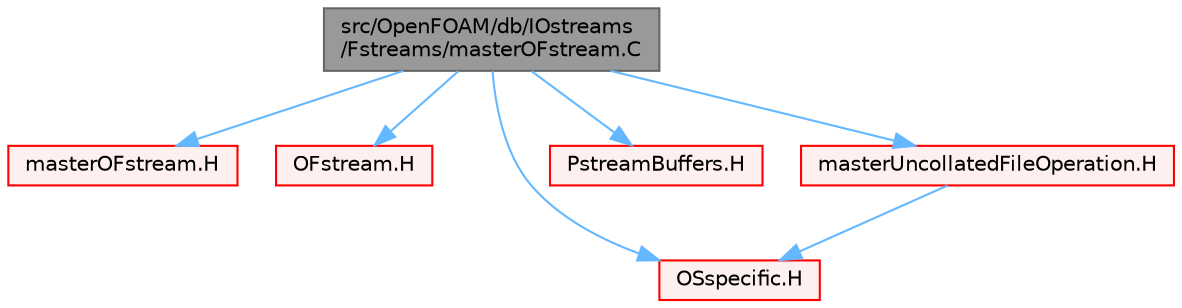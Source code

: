 digraph "src/OpenFOAM/db/IOstreams/Fstreams/masterOFstream.C"
{
 // LATEX_PDF_SIZE
  bgcolor="transparent";
  edge [fontname=Helvetica,fontsize=10,labelfontname=Helvetica,labelfontsize=10];
  node [fontname=Helvetica,fontsize=10,shape=box,height=0.2,width=0.4];
  Node1 [id="Node000001",label="src/OpenFOAM/db/IOstreams\l/Fstreams/masterOFstream.C",height=0.2,width=0.4,color="gray40", fillcolor="grey60", style="filled", fontcolor="black",tooltip=" "];
  Node1 -> Node2 [id="edge1_Node000001_Node000002",color="steelblue1",style="solid",tooltip=" "];
  Node2 [id="Node000002",label="masterOFstream.H",height=0.2,width=0.4,color="red", fillcolor="#FFF0F0", style="filled",URL="$masterOFstream_8H.html",tooltip=" "];
  Node1 -> Node148 [id="edge2_Node000001_Node000148",color="steelblue1",style="solid",tooltip=" "];
  Node148 [id="Node000148",label="OFstream.H",height=0.2,width=0.4,color="red", fillcolor="#FFF0F0", style="filled",URL="$OFstream_8H.html",tooltip=" "];
  Node1 -> Node151 [id="edge3_Node000001_Node000151",color="steelblue1",style="solid",tooltip=" "];
  Node151 [id="Node000151",label="OSspecific.H",height=0.2,width=0.4,color="red", fillcolor="#FFF0F0", style="filled",URL="$OSspecific_8H.html",tooltip="Functions used by OpenFOAM that are specific to POSIX compliant operating systems and need to be repl..."];
  Node1 -> Node155 [id="edge4_Node000001_Node000155",color="steelblue1",style="solid",tooltip=" "];
  Node155 [id="Node000155",label="PstreamBuffers.H",height=0.2,width=0.4,color="red", fillcolor="#FFF0F0", style="filled",URL="$PstreamBuffers_8H.html",tooltip=" "];
  Node1 -> Node157 [id="edge5_Node000001_Node000157",color="steelblue1",style="solid",tooltip=" "];
  Node157 [id="Node000157",label="masterUncollatedFileOperation.H",height=0.2,width=0.4,color="red", fillcolor="#FFF0F0", style="filled",URL="$masterUncollatedFileOperation_8H.html",tooltip=" "];
  Node157 -> Node151 [id="edge6_Node000157_Node000151",color="steelblue1",style="solid",tooltip=" "];
}
